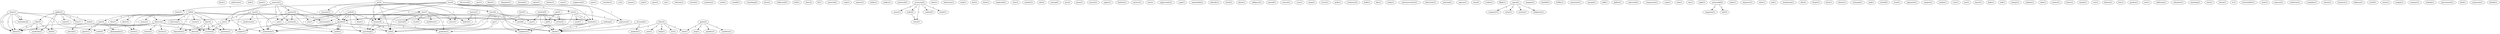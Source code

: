 digraph G {
  face [ label="face(1)" ];
  politician [ label="politician(1)" ];
  hail [ label="hail(1)" ];
  gene [ label="gene(1)" ];
  claim [ label="claim(1)" ];
  deserve [ label="deserve(1)" ];
  credit [ label="credit(2)" ];
  blame [ label="blame(1)" ];
  remember [ label="remember(2)" ];
  blame [ label="blame(1)" ];
  discourse [ label="discourse(2)" ];
  put [ label="put(1)" ];
  finite [ label="finite(1)" ];
  champion [ label="champion(1)" ];
  learned [ label="learned(1)" ];
  agree [ label="agree(1)" ];
  kinder [ label="kinder(1)" ];
  case [ label="case(1)" ];
  race [ label="race(3)" ];
  preference [ label="preference(1)" ];
  respect [ label="respect(1)" ];
  made [ label="made(1)" ];
  orientation [ label="orientation(1)" ];
  whole [ label="whole(1)" ];
  pie [ label="pie(2)" ];
  minority [ label="minority(1)" ];
  loser [ label="loser(4)" ];
  way [ label="way(7)" ];
  worry [ label="worry(1)" ];
  winner [ label="winner(4)" ];
  tell [ label="tell(2)" ];
  suggestion [ label="suggestion(1)" ];
  gekko [ label="gekko(2)" ];
  look [ label="look(2)" ];
  enjoy [ label="enjoy(1)" ];
  fuss [ label="fuss(1)" ];
  take [ label="take(3)" ];
  wardrobe [ label="wardrobe(1)" ];
  kind [ label="kind(3)" ];
  jato [ label="jato(1)" ];
  consider [ label="consider(1)" ];
  cc [ label="cc(2)" ];
  army [ label="army(1)" ];
  jack [ label="jack(1)" ];
  pass [ label="pass(1)" ];
  sp [ label="sp(1)" ];
  tolerate [ label="tolerate(1)" ];
  article [ label="article(1)" ];
  machine [ label="machine(1)" ];
  york [ label="york(1)" ];
  ronald [ label="ronald(1)" ];
  something [ label="something(1)" ];
  natural [ label="natural(1)" ];
  doesn [ label="doesn(2)" ];
  horn [ label="horn(1)" ];
  hollywood [ label="hollywood(1)" ];
  blow [ label="blow(2)" ];
  care [ label="care(1)" ];
  time [ label="time(1)" ];
  thing [ label="thing(1)" ];
  act [ label="act(1)" ];
  male [ label="male(4)" ];
  gender [ label="gender(2)" ];
  hate [ label="hate(1)" ];
  one [ label="one(1)" ];
  gender [ label="gender(2)" ];
  non [ label="non(1)" ];
  punching [ label="punching(1)" ];
  boil [ label="boil(1)" ];
  class [ label="class(2)" ];
  fit [ label="fit(1)" ];
  powered [ label="powered(1)" ];
  stop [ label="stop(1)" ];
  endure [ label="endure(1)" ];
  holds [ label="holds(1)" ];
  go [ label="go(1)" ];
  graduate [ label="graduate(1)" ];
  reason [ label="reason(1)" ];
  bounty [ label="bounty(1)" ];
  success [ label="success(2)" ];
  makes [ label="makes(1)" ];
  produced [ label="produced(1)" ];
  rose [ label="rose(2)" ];
  win [ label="win(3)" ];
  represent [ label="represent(1)" ];
  mention [ label="mention(1)" ];
  stereotype [ label="stereotype(1)" ];
  employer [ label="employer(1)" ];
  mention [ label="mention(1)" ];
  everyone [ label="everyone(2)" ];
  sexist [ label="sexist(1)" ];
  wake [ label="wake(2)" ];
  racist [ label="racist(1)" ];
  realize [ label="realize(2)" ];
  needs [ label="needs(1)" ];
  slew [ label="slew(1)" ];
  holocaust [ label="holocaust(1)" ];
  mail [ label="mail(1)" ];
  het [ label="het(1)" ];
  limit [ label="limit(1)" ];
  neglected [ label="neglected(1)" ];
  arch [ label="arch(1)" ];
  clue [ label="clue(1)" ];
  market [ label="market(1)" ];
  edu [ label="edu(2)" ];
  casting [ label="casting(1)" ];
  gov [ label="gov(2)" ];
  point [ label="point(1)" ];
  ensure [ label="ensure(1)" ];
  ripper [ label="ripper(1)" ];
  barbara [ label="barbara(1)" ];
  answer [ label="answer(1)" ];
  lose [ label="lose(1)" ];
  opportunity [ label="opportunity(1)" ];
  rape [ label="rape(1)" ];
  automobile [ label="automobile(1)" ];
  identify [ label="identify(1)" ];
  cloud [ label="cloud(1)" ];
  place [ label="place(1)" ];
  collapses [ label="collapses(1)" ];
  claim [ label="claim(1)" ];
  period [ label="period(1)" ];
  neuron [ label="neuron(1)" ];
  nothing [ label="nothing(3)" ];
  won [ label="won(1)" ];
  wasp [ label="wasp(1)" ];
  rivero [ label="rivero(1)" ];
  guilt [ label="guilt(1)" ];
  rochester [ label="rochester(2)" ];
  bulb [ label="bulb(1)" ];
  day [ label="day(1)" ];
  today [ label="today(1)" ];
  neoconservative [ label="neoconservative(1)" ];
  electricity [ label="electricity(1)" ];
  printing [ label="printing(1)" ];
  game [ label="game(2)" ];
  slug [ label="slug(1)" ];
  equality [ label="equality(1)" ];
  condition [ label="condition(1)" ];
  agency [ label="agency(1)" ];
  bill [ label="bill(4)" ];
  type [ label="type(2)" ];
  deter [ label="deter(1)" ];
  fear [ label="fear(2)" ];
  seems [ label="seems(1)" ];
  historian [ label="historian(1)" ];
  damnation [ label="damnation(1)" ];
  virtue [ label="virtue(1)" ];
  posterity [ label="posterity(1)" ];
  action [ label="action(1)" ];
  duty [ label="duty(1)" ];
  nasa [ label="nasa(2)" ];
  rocket [ label="rocket(1)" ];
  flight [ label="flight(1)" ];
  space [ label="space(2)" ];
  computer [ label="computer(1)" ];
  nylon [ label="nylon(1)" ];
  motion [ label="motion(1)" ];
  telephone [ label="telephone(1)" ];
  imagine [ label="imagine(1)" ];
  word [ label="word(4)" ];
  guy [ label="guy(1)" ];
  football [ label="football(1)" ];
  contend [ label="contend(1)" ];
  stock [ label="stock(1)" ];
  meltdown [ label="meltdown(1)" ];
  bailout [ label="bailout(1)" ];
  america [ label="america(1)" ];
  quarter [ label="quarter(2)" ];
  society [ label="society(2)" ];
  treats [ label="treats(1)" ];
  see [ label="see(1)" ];
  buffer [ label="buffer(1)" ];
  meantime [ label="meantime(1)" ];
  george [ label="george(1)" ];
  photography [ label="photography(1)" ];
  guitar [ label="guitar(1)" ];
  talk [ label="talk(1)" ];
  galileo [ label="galileo(1)" ];
  eastwood [ label="eastwood(1)" ];
  compassion [ label="compassion(1)" ];
  crap [ label="crap(1)" ];
  side [ label="side(1)" ];
  ray [ label="ray(1)" ];
  sight [ label="sight(1)" ];
  newsweek [ label="newsweek(2)" ];
  magazine [ label="magazine(1)" ];
  shit [ label="shit(5)" ];
  mike [ label="mike(1)" ];
  augustus [ label="augustus(1)" ];
  shirt [ label="shirt(1)" ];
  mil [ label="mil(1)" ];
  anasthesia [ label="anasthesia(1)" ];
  ohio [ label="ohio(1)" ];
  forgot [ label="forgot(1)" ];
  tacitus [ label="tacitus(1)" ];
  dust [ label="dust(1)" ];
  theory [ label="theory(1)" ];
  schnopia [ label="schnopia(1)" ];
  god [ label="god(1)" ];
  school [ label="school(2)" ];
  treat [ label="treat(1)" ];
  opponent [ label="opponent(1)" ];
  weapon [ label="weapon(1)" ];
  jordan [ label="jordan(1)" ];
  tree [ label="tree(1)" ];
  pot [ label="pot(1)" ];
  know [ label="know(1)" ];
  light [ label="light(1)" ];
  ted [ label="ted(1)" ];
  apr [ label="apr(2)" ];
  jpl [ label="jpl(2)" ];
  writes [ label="writes(2)" ];
  charge [ label="charge(1)" ];
  explain [ label="explain(1)" ];
  idea [ label="idea(1)" ];
  means [ label="means(1)" ];
  beats [ label="beats(1)" ];
  bundy [ label="bundy(1)" ];
  run [ label="run(1)" ];
  keaton [ label="keaton(1)" ];
  buy [ label="buy(1)" ];
  michael [ label="michael(5)" ];
  gordon [ label="gordon(1)" ];
  war [ label="war(1)" ];
  california [ label="california(1)" ];
  columbus [ label="columbus(1)" ];
  anything [ label="anything(1)" ];
  clint [ label="clint(1)" ];
  uhura [ label="uhura(1)" ];
  invented [ label="invented(1)" ];
  airplane [ label="airplane(1)" ];
  tv [ label="tv(1)" ];
  brownmiller [ label="brownmiller(1)" ];
  bowl [ label="bowl(1)" ];
  wear [ label="wear(1)" ];
  manson [ label="manson(1)" ];
  catherine [ label="catherine(1)" ];
  stupidity [ label="stupidity(1)" ];
  choice [ label="choice(1)" ];
  business [ label="business(1)" ];
  balance [ label="balance(1)" ];
  world [ label="world(1)" ];
  mary [ label="mary(1)" ];
  reagan [ label="reagan(1)" ];
  conquer [ label="conquer(1)" ];
  nobody [ label="nobody(1)" ];
  government [ label="government(1)" ];
  find [ label="find(1)" ];
  argument [ label="argument(1)" ];
  handle [ label="handle(1)" ];
  claim -> deserve [ label="1" ];
  claim -> credit [ label="1" ];
  claim -> blame [ label="1" ];
  claim -> remember [ label="1" ];
  claim -> blame [ label="1" ];
  race -> deserve [ label="2" ];
  race -> preference [ label="1" ];
  race -> respect [ label="2" ];
  race -> made [ label="2" ];
  race -> orientation [ label="1" ];
  race -> whole [ label="2" ];
  pie -> minority [ label="1" ];
  pie -> loser [ label="1" ];
  pie -> way [ label="1" ];
  pie -> worry [ label="1" ];
  pie -> winner [ label="1" ];
  pie -> tell [ label="1" ];
  gekko -> look [ label="1" ];
  gekko -> enjoy [ label="1" ];
  gekko -> fuss [ label="1" ];
  gekko -> take [ label="1" ];
  gekko -> wardrobe [ label="1" ];
  gekko -> kind [ label="1" ];
  look -> natural [ label="1" ];
  look -> doesn [ label="1" ];
  blow -> care [ label="1" ];
  blow -> time [ label="1" ];
  blow -> thing [ label="1" ];
  blow -> act [ label="1" ];
  blow -> whole [ label="1" ];
  male -> gender [ label="1" ];
  male -> hate [ label="1" ];
  male -> one [ label="1" ];
  male -> winner [ label="1" ];
  male -> gender [ label="1" ];
  male -> non [ label="1" ];
  male -> punching [ label="1" ];
  go -> graduate [ label="1" ];
  deserve -> credit [ label="1" ];
  deserve -> reason [ label="1" ];
  deserve -> bounty [ label="1" ];
  deserve -> respect [ label="1" ];
  deserve -> blame [ label="1" ];
  deserve -> success [ label="1" ];
  deserve -> blame [ label="1" ];
  rose -> win [ label="1" ];
  rose -> represent [ label="1" ];
  rose -> one [ label="1" ];
  rose -> winner [ label="1" ];
  rose -> non [ label="1" ];
  rose -> mention [ label="1" ];
  rose -> stereotype [ label="1" ];
  rose -> employer [ label="1" ];
  rose -> punching [ label="1" ];
  rose -> mention [ label="1" ];
  everyone -> sexist [ label="1" ];
  everyone -> wake [ label="1" ];
  everyone -> racist [ label="1" ];
  everyone -> realize [ label="1" ];
  everyone -> needs [ label="1" ];
  win -> represent [ label="1" ];
  win -> arch [ label="1" ];
  win -> gender [ label="1" ];
  win -> gender [ label="1" ];
  win -> mention [ label="1" ];
  win -> employer [ label="1" ];
  win -> mention [ label="1" ];
  claim -> blame [ label="1" ];
  claim -> remember [ label="1" ];
  claim -> blame [ label="1" ];
  nothing -> whole [ label="1" ];
  gender -> respect [ label="2" ];
  gender -> made [ label="2" ];
  gender -> orientation [ label="1" ];
  gender -> whole [ label="2" ];
  game -> slug [ label="1" ];
  game -> time [ label="1" ];
  game -> equality [ label="1" ];
  game -> condition [ label="1" ];
  bill -> type [ label="1" ];
  bill -> deter [ label="1" ];
  bill -> fear [ label="1" ];
  bill -> seems [ label="1" ];
  bill -> historian [ label="1" ];
  bill -> mention [ label="1" ];
  bill -> damnation [ label="1" ];
  bill -> employer [ label="1" ];
  bill -> virtue [ label="1" ];
  bill -> posterity [ label="1" ];
  bill -> action [ label="1" ];
  bill -> mention [ label="1" ];
  bill -> duty [ label="1" ];
  space -> computer [ label="1" ];
  space -> nylon [ label="1" ];
  space -> motion [ label="1" ];
  space -> telephone [ label="1" ];
  loser -> word [ label="1" ];
  loser -> tell [ label="1" ];
  loser -> guy [ label="1" ];
  one -> success [ label="2" ];
  one -> doesn [ label="2" ];
  way -> worry [ label="1" ];
  way -> contend [ label="1" ];
  way -> stock [ label="1" ];
  way -> meltdown [ label="1" ];
  way -> winner [ label="1" ];
  way -> graduate [ label="3" ];
  way -> bailout [ label="1" ];
  way -> tell [ label="2" ];
  america -> gender [ label="1" ];
  america -> quarter [ label="1" ];
  america -> society [ label="1" ];
  america -> orientation [ label="1" ];
  america -> treats [ label="1" ];
  america -> see [ label="1" ];
  wake -> racist [ label="1" ];
  type -> photography [ label="1" ];
  type -> guitar [ label="1" ];
  type -> action [ label="1" ];
  newsweek -> magazine [ label="1" ];
  newsweek -> shit [ label="1" ];
  word -> whole [ label="3" ];
  tacitus -> bailout [ label="1" ];
  tacitus -> tell [ label="1" ];
  winner -> graduate [ label="1" ];
  winner -> tell [ label="1" ];
  winner -> punching [ label="1" ];
  gender -> made [ label="2" ];
  gender -> orientation [ label="1" ];
  gender -> whole [ label="2" ];
  quarter -> non [ label="1" ];
  quarter -> society [ label="1" ];
  quarter -> orientation [ label="1" ];
  quarter -> stereotype [ label="1" ];
  quarter -> see [ label="1" ];
  quarter -> punching [ label="1" ];
  take -> blame [ label="2" ];
  take -> wardrobe [ label="1" ];
  take -> blame [ label="2" ];
  take -> kind [ label="1" ];
  fear -> damnation [ label="1" ];
  fear -> success [ label="1" ];
  fear -> posterity [ label="1" ];
  fear -> doesn [ label="1" ];
  society -> orientation [ label="1" ];
  society -> tell [ label="1" ];
  apr -> jpl [ label="1" ];
  apr -> writes [ label="1" ];
  mention -> employer [ label="1" ];
  mention -> whole [ label="1" ];
  michael -> guy [ label="1" ];
  michael -> jpl [ label="1" ];
  michael -> writes [ label="1" ];
  michael -> whole [ label="1" ];
  invented -> airplane [ label="1" ];
  invented -> whole [ label="1" ];
  bowl -> punching [ label="1" ];
  bowl -> mention [ label="1" ];
  mention -> whole [ label="1" ];
}
